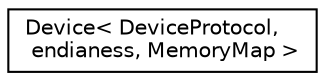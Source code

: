 digraph "Graphical Class Hierarchy"
{
  edge [fontname="Helvetica",fontsize="10",labelfontname="Helvetica",labelfontsize="10"];
  node [fontname="Helvetica",fontsize="10",shape=record];
  rankdir="LR";
  Node1 [label="Device\< DeviceProtocol,\l endianess, MemoryMap \>",height=0.2,width=0.4,color="black", fillcolor="white", style="filled",URL="$d7/d94/classDevice.html"];
}
